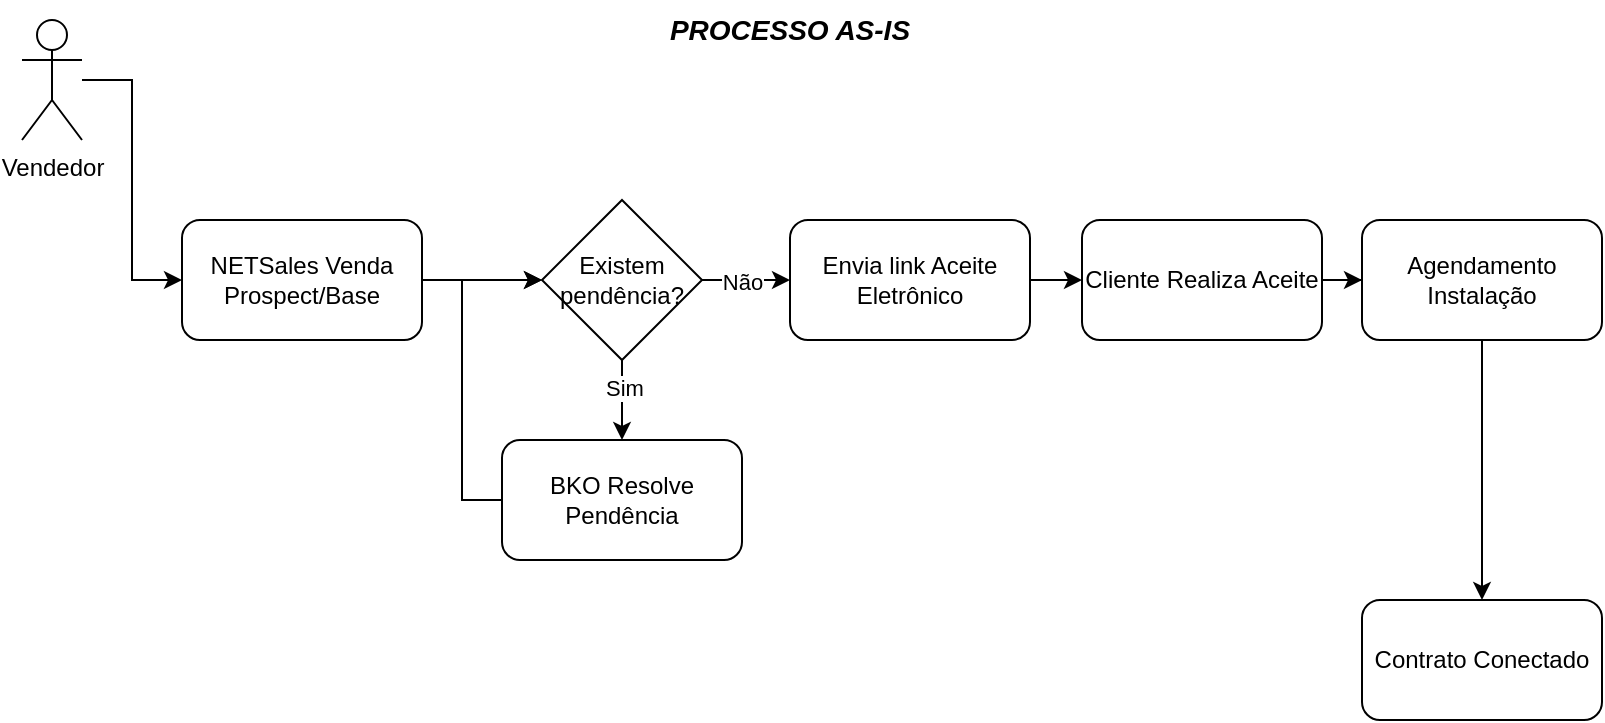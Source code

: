 <mxfile version="28.1.1">
  <diagram name="v1" id="zc7PA5ZO6FHHFADDSbGH">
    <mxGraphModel dx="946" dy="597" grid="1" gridSize="10" guides="1" tooltips="1" connect="1" arrows="1" fold="1" page="1" pageScale="1" pageWidth="827" pageHeight="1169" math="0" shadow="0">
      <root>
        <mxCell id="0" />
        <mxCell id="1" parent="0" />
        <mxCell id="cbqMdGAvc21Q7KIpxvI8-16" style="edgeStyle=orthogonalEdgeStyle;rounded=0;orthogonalLoop=1;jettySize=auto;html=1;entryX=0;entryY=0.5;entryDx=0;entryDy=0;" edge="1" parent="1" source="cbqMdGAvc21Q7KIpxvI8-1" target="cbqMdGAvc21Q7KIpxvI8-2">
          <mxGeometry relative="1" as="geometry" />
        </mxCell>
        <mxCell id="cbqMdGAvc21Q7KIpxvI8-1" value="Vendedor" style="shape=umlActor;verticalLabelPosition=bottom;verticalAlign=top;html=1;outlineConnect=0;" vertex="1" parent="1">
          <mxGeometry x="30" y="20" width="30" height="60" as="geometry" />
        </mxCell>
        <mxCell id="cbqMdGAvc21Q7KIpxvI8-6" style="edgeStyle=orthogonalEdgeStyle;rounded=0;orthogonalLoop=1;jettySize=auto;html=1;entryX=0;entryY=0.5;entryDx=0;entryDy=0;" edge="1" parent="1" source="cbqMdGAvc21Q7KIpxvI8-2" target="cbqMdGAvc21Q7KIpxvI8-5">
          <mxGeometry relative="1" as="geometry" />
        </mxCell>
        <mxCell id="cbqMdGAvc21Q7KIpxvI8-2" value="NETSales Venda Prospect/Base" style="rounded=1;whiteSpace=wrap;html=1;" vertex="1" parent="1">
          <mxGeometry x="110" y="120" width="120" height="60" as="geometry" />
        </mxCell>
        <mxCell id="cbqMdGAvc21Q7KIpxvI8-8" style="edgeStyle=orthogonalEdgeStyle;rounded=0;orthogonalLoop=1;jettySize=auto;html=1;entryX=0.5;entryY=0;entryDx=0;entryDy=0;" edge="1" parent="1" source="cbqMdGAvc21Q7KIpxvI8-5" target="cbqMdGAvc21Q7KIpxvI8-7">
          <mxGeometry relative="1" as="geometry" />
        </mxCell>
        <mxCell id="cbqMdGAvc21Q7KIpxvI8-9" value="Sim" style="edgeLabel;html=1;align=center;verticalAlign=middle;resizable=0;points=[];" vertex="1" connectable="0" parent="cbqMdGAvc21Q7KIpxvI8-8">
          <mxGeometry x="-0.3" y="1" relative="1" as="geometry">
            <mxPoint as="offset" />
          </mxGeometry>
        </mxCell>
        <mxCell id="cbqMdGAvc21Q7KIpxvI8-12" style="edgeStyle=orthogonalEdgeStyle;rounded=0;orthogonalLoop=1;jettySize=auto;html=1;entryX=0;entryY=0.5;entryDx=0;entryDy=0;" edge="1" parent="1" source="cbqMdGAvc21Q7KIpxvI8-5" target="cbqMdGAvc21Q7KIpxvI8-11">
          <mxGeometry relative="1" as="geometry" />
        </mxCell>
        <mxCell id="cbqMdGAvc21Q7KIpxvI8-13" value="Não" style="edgeLabel;html=1;align=center;verticalAlign=middle;resizable=0;points=[];" vertex="1" connectable="0" parent="cbqMdGAvc21Q7KIpxvI8-12">
          <mxGeometry x="-0.114" y="-1" relative="1" as="geometry">
            <mxPoint as="offset" />
          </mxGeometry>
        </mxCell>
        <mxCell id="cbqMdGAvc21Q7KIpxvI8-5" value="Existem pendência?" style="rhombus;whiteSpace=wrap;html=1;" vertex="1" parent="1">
          <mxGeometry x="290" y="110" width="80" height="80" as="geometry" />
        </mxCell>
        <mxCell id="cbqMdGAvc21Q7KIpxvI8-10" style="edgeStyle=orthogonalEdgeStyle;rounded=0;orthogonalLoop=1;jettySize=auto;html=1;entryX=0;entryY=0.5;entryDx=0;entryDy=0;" edge="1" parent="1" source="cbqMdGAvc21Q7KIpxvI8-7" target="cbqMdGAvc21Q7KIpxvI8-5">
          <mxGeometry relative="1" as="geometry">
            <Array as="points">
              <mxPoint x="250" y="260" />
              <mxPoint x="250" y="150" />
            </Array>
          </mxGeometry>
        </mxCell>
        <mxCell id="cbqMdGAvc21Q7KIpxvI8-7" value="BKO Resolve Pendência" style="rounded=1;whiteSpace=wrap;html=1;" vertex="1" parent="1">
          <mxGeometry x="270" y="230" width="120" height="60" as="geometry" />
        </mxCell>
        <mxCell id="cbqMdGAvc21Q7KIpxvI8-15" value="" style="edgeStyle=orthogonalEdgeStyle;rounded=0;orthogonalLoop=1;jettySize=auto;html=1;" edge="1" parent="1" source="cbqMdGAvc21Q7KIpxvI8-11" target="cbqMdGAvc21Q7KIpxvI8-14">
          <mxGeometry relative="1" as="geometry" />
        </mxCell>
        <mxCell id="cbqMdGAvc21Q7KIpxvI8-11" value="Envia link Aceite Eletrônico" style="rounded=1;whiteSpace=wrap;html=1;" vertex="1" parent="1">
          <mxGeometry x="414" y="120" width="120" height="60" as="geometry" />
        </mxCell>
        <mxCell id="cbqMdGAvc21Q7KIpxvI8-18" value="" style="edgeStyle=orthogonalEdgeStyle;rounded=0;orthogonalLoop=1;jettySize=auto;html=1;" edge="1" parent="1" source="cbqMdGAvc21Q7KIpxvI8-14" target="cbqMdGAvc21Q7KIpxvI8-17">
          <mxGeometry relative="1" as="geometry" />
        </mxCell>
        <mxCell id="cbqMdGAvc21Q7KIpxvI8-14" value="Cliente Realiza Aceite" style="whiteSpace=wrap;html=1;rounded=1;" vertex="1" parent="1">
          <mxGeometry x="560" y="120" width="120" height="60" as="geometry" />
        </mxCell>
        <mxCell id="cbqMdGAvc21Q7KIpxvI8-20" value="" style="edgeStyle=orthogonalEdgeStyle;rounded=0;orthogonalLoop=1;jettySize=auto;html=1;" edge="1" parent="1" source="cbqMdGAvc21Q7KIpxvI8-17" target="cbqMdGAvc21Q7KIpxvI8-19">
          <mxGeometry relative="1" as="geometry" />
        </mxCell>
        <mxCell id="cbqMdGAvc21Q7KIpxvI8-17" value="Agendamento Instalação" style="whiteSpace=wrap;html=1;rounded=1;" vertex="1" parent="1">
          <mxGeometry x="700" y="120" width="120" height="60" as="geometry" />
        </mxCell>
        <mxCell id="cbqMdGAvc21Q7KIpxvI8-19" value="Contrato Conectado" style="whiteSpace=wrap;html=1;rounded=1;" vertex="1" parent="1">
          <mxGeometry x="700" y="310" width="120" height="60" as="geometry" />
        </mxCell>
        <mxCell id="cbqMdGAvc21Q7KIpxvI8-21" value="PROCESSO AS-IS" style="text;html=1;align=center;verticalAlign=middle;whiteSpace=wrap;rounded=0;fontStyle=3;fontSize=14;" vertex="1" parent="1">
          <mxGeometry x="219" y="10" width="390" height="30" as="geometry" />
        </mxCell>
      </root>
    </mxGraphModel>
  </diagram>
</mxfile>
